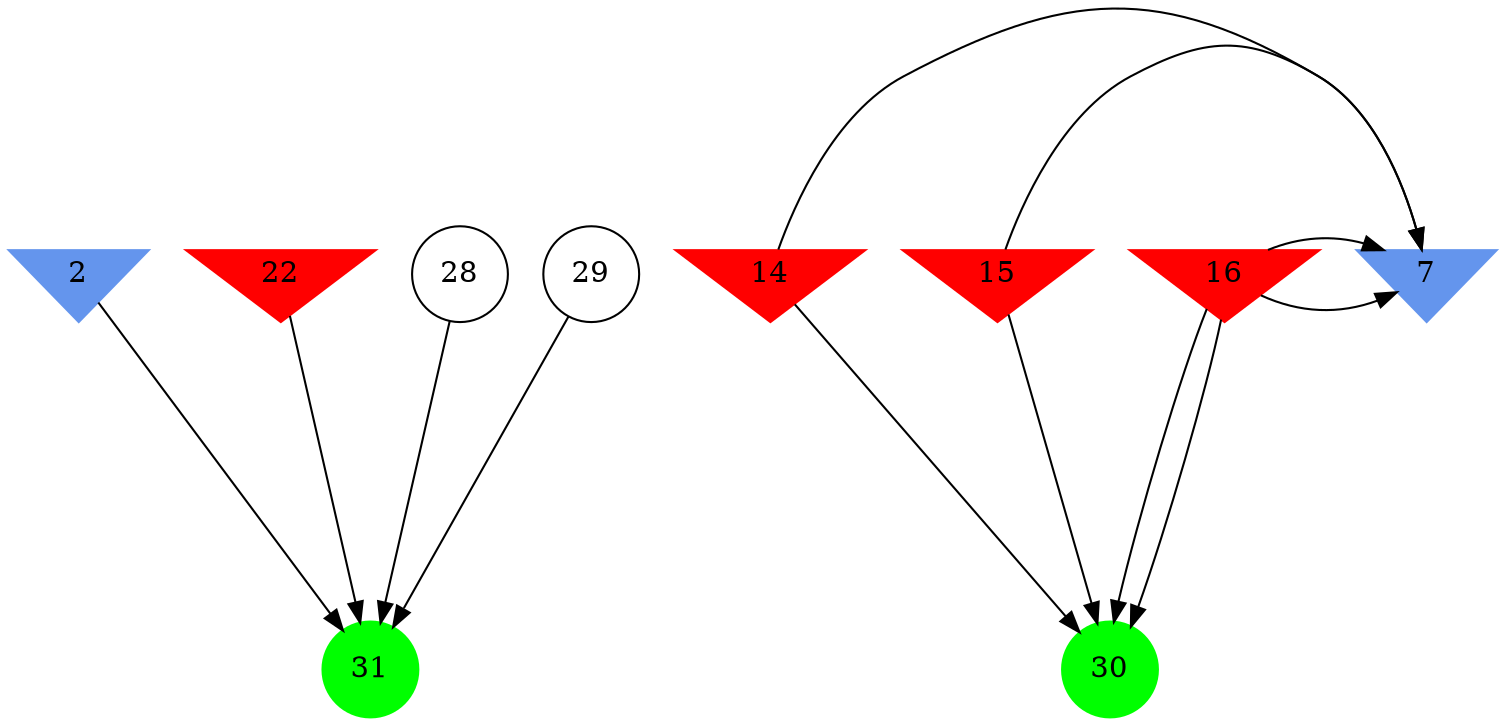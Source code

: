 digraph brain {
	ranksep=2.0;
	2 [shape=invtriangle,style=filled,color=cornflowerblue];
	7 [shape=invtriangle,style=filled,color=cornflowerblue];
	14 [shape=invtriangle,style=filled,color=red];
	15 [shape=invtriangle,style=filled,color=red];
	16 [shape=invtriangle,style=filled,color=red];
	22 [shape=invtriangle,style=filled,color=red];
	28 [shape=circle,color=black];
	29 [shape=circle,color=black];
	30 [shape=circle,style=filled,color=green];
	31 [shape=circle,style=filled,color=green];
	16	->	7;
	16	->	30;
	14	->	7;
	14	->	30;
	16	->	7;
	16	->	30;
	15	->	7;
	15	->	30;
	2	->	31;
	22	->	31;
	29	->	31;
	28	->	31;
	{ rank=same; 2; 7; 14; 15; 16; 22; }
	{ rank=same; 28; 29; }
	{ rank=same; 30; 31; }
}
